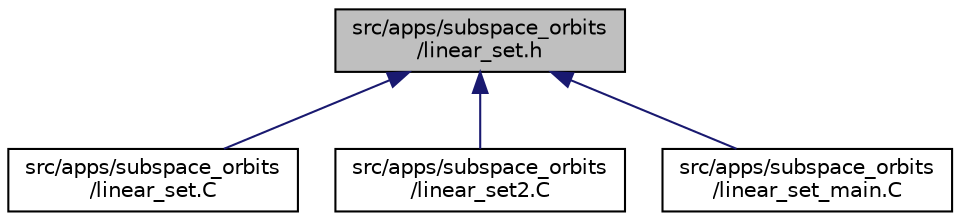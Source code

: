 digraph "src/apps/subspace_orbits/linear_set.h"
{
  edge [fontname="Helvetica",fontsize="10",labelfontname="Helvetica",labelfontsize="10"];
  node [fontname="Helvetica",fontsize="10",shape=record];
  Node45 [label="src/apps/subspace_orbits\l/linear_set.h",height=0.2,width=0.4,color="black", fillcolor="grey75", style="filled", fontcolor="black"];
  Node45 -> Node46 [dir="back",color="midnightblue",fontsize="10",style="solid",fontname="Helvetica"];
  Node46 [label="src/apps/subspace_orbits\l/linear_set.C",height=0.2,width=0.4,color="black", fillcolor="white", style="filled",URL="$d0/db0/linear__set_8_c.html"];
  Node45 -> Node47 [dir="back",color="midnightblue",fontsize="10",style="solid",fontname="Helvetica"];
  Node47 [label="src/apps/subspace_orbits\l/linear_set2.C",height=0.2,width=0.4,color="black", fillcolor="white", style="filled",URL="$d2/d36/linear__set2_8_c.html"];
  Node45 -> Node48 [dir="back",color="midnightblue",fontsize="10",style="solid",fontname="Helvetica"];
  Node48 [label="src/apps/subspace_orbits\l/linear_set_main.C",height=0.2,width=0.4,color="black", fillcolor="white", style="filled",URL="$de/d9a/linear__set__main_8_c.html"];
}

